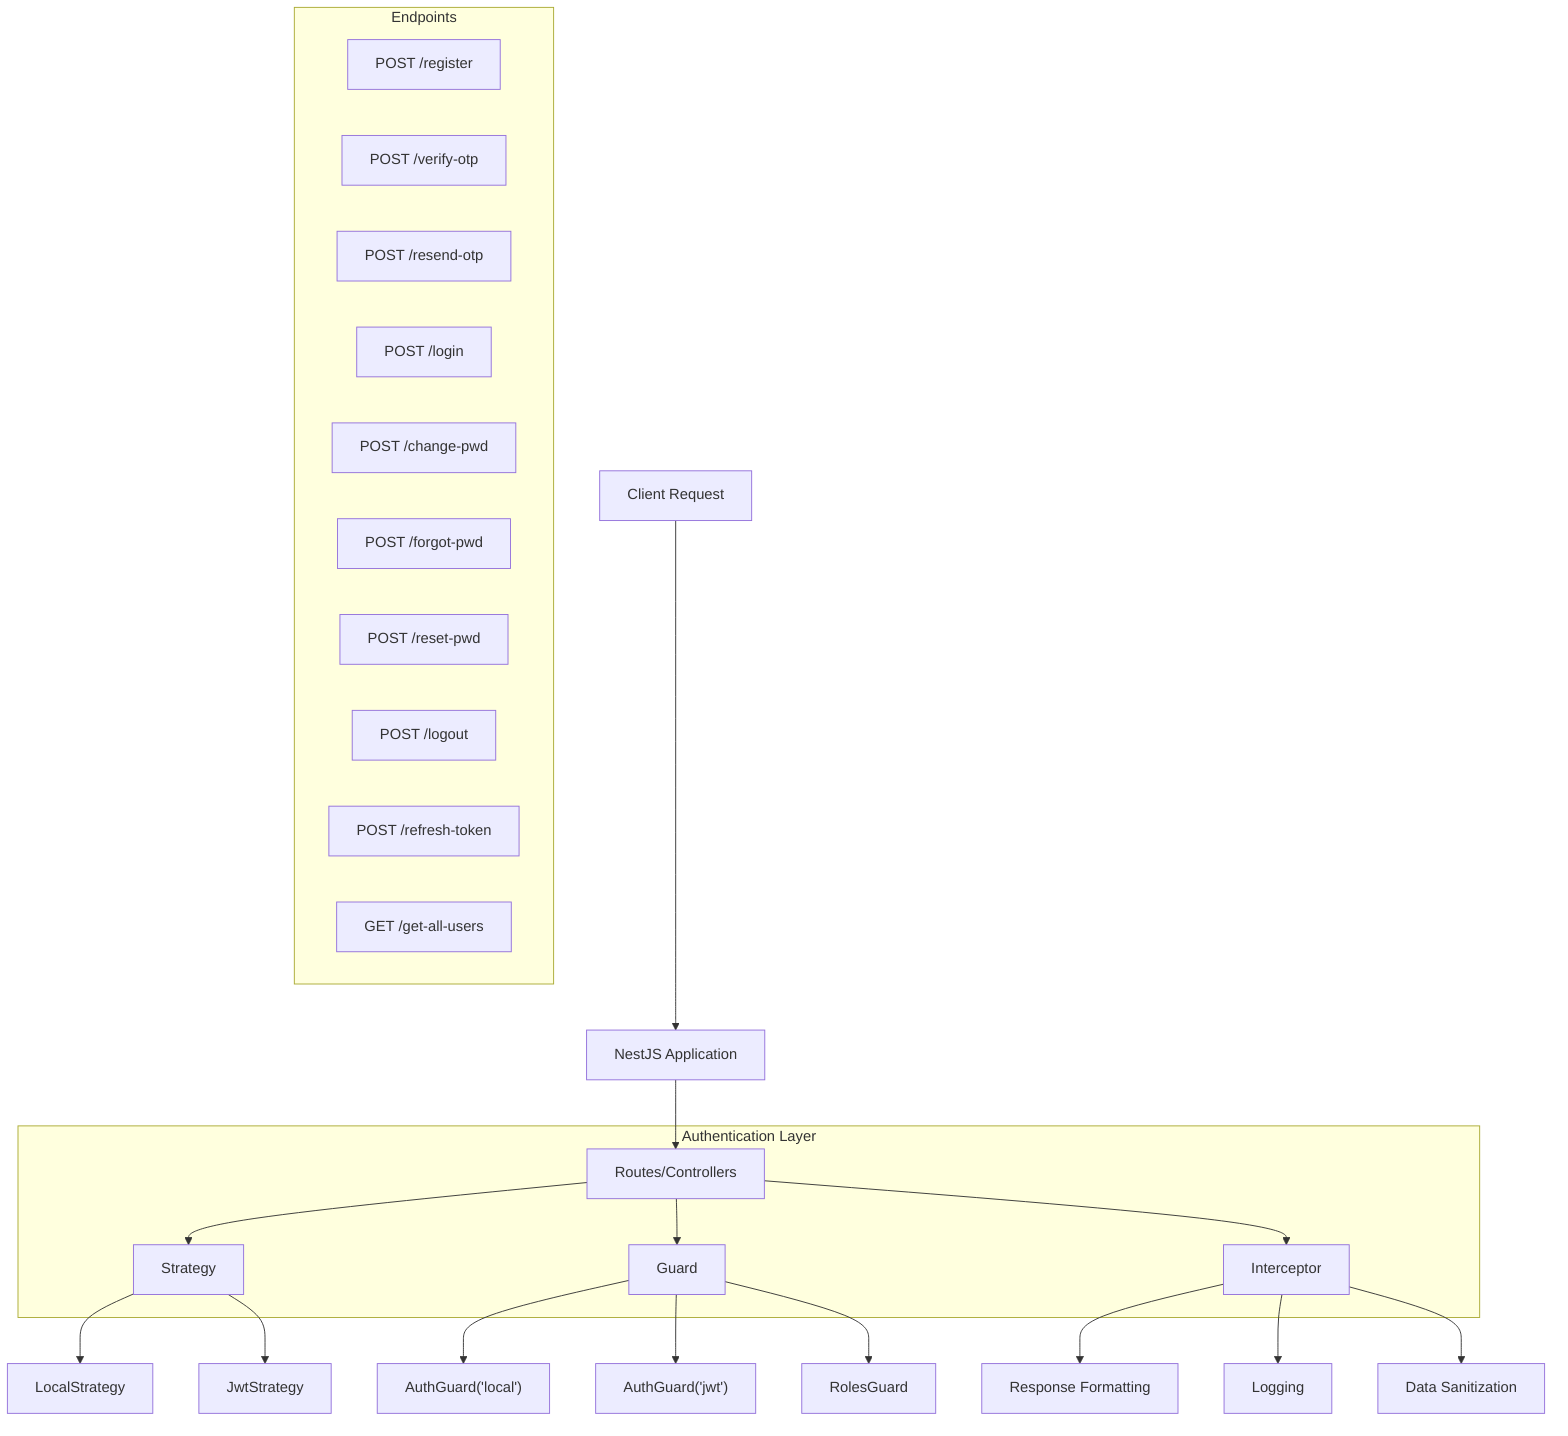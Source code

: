 graph TD
    A["Client Request"] --> B["NestJS Application"]
    B --> C["Routes/Controllers"]
    
    subgraph "Authentication Layer"
        C --> D["Strategy"]
        C --> E["Guard"]
        C --> F["Interceptor"]
    end
    
    D --> G["LocalStrategy"]
    D --> H["JwtStrategy"]
    
    E --> I["AuthGuard('local')"]
    E --> J["AuthGuard('jwt')"]
    E --> K["RolesGuard"]
    
    F --> L["Response Formatting"]
    F --> M["Logging"]
    F --> N["Data Sanitization"]
    
    subgraph "Endpoints"
        O["POST /register"]
        P["POST /verify-otp"]
        Q["POST /resend-otp"]
        R["POST /login"]
        S["POST /change-pwd"]
        T["POST /forgot-pwd"]
        U["POST /reset-pwd"]
        V["POST /logout"]
        W["POST /refresh-token"]
        X["GET /get-all-users"]
    end